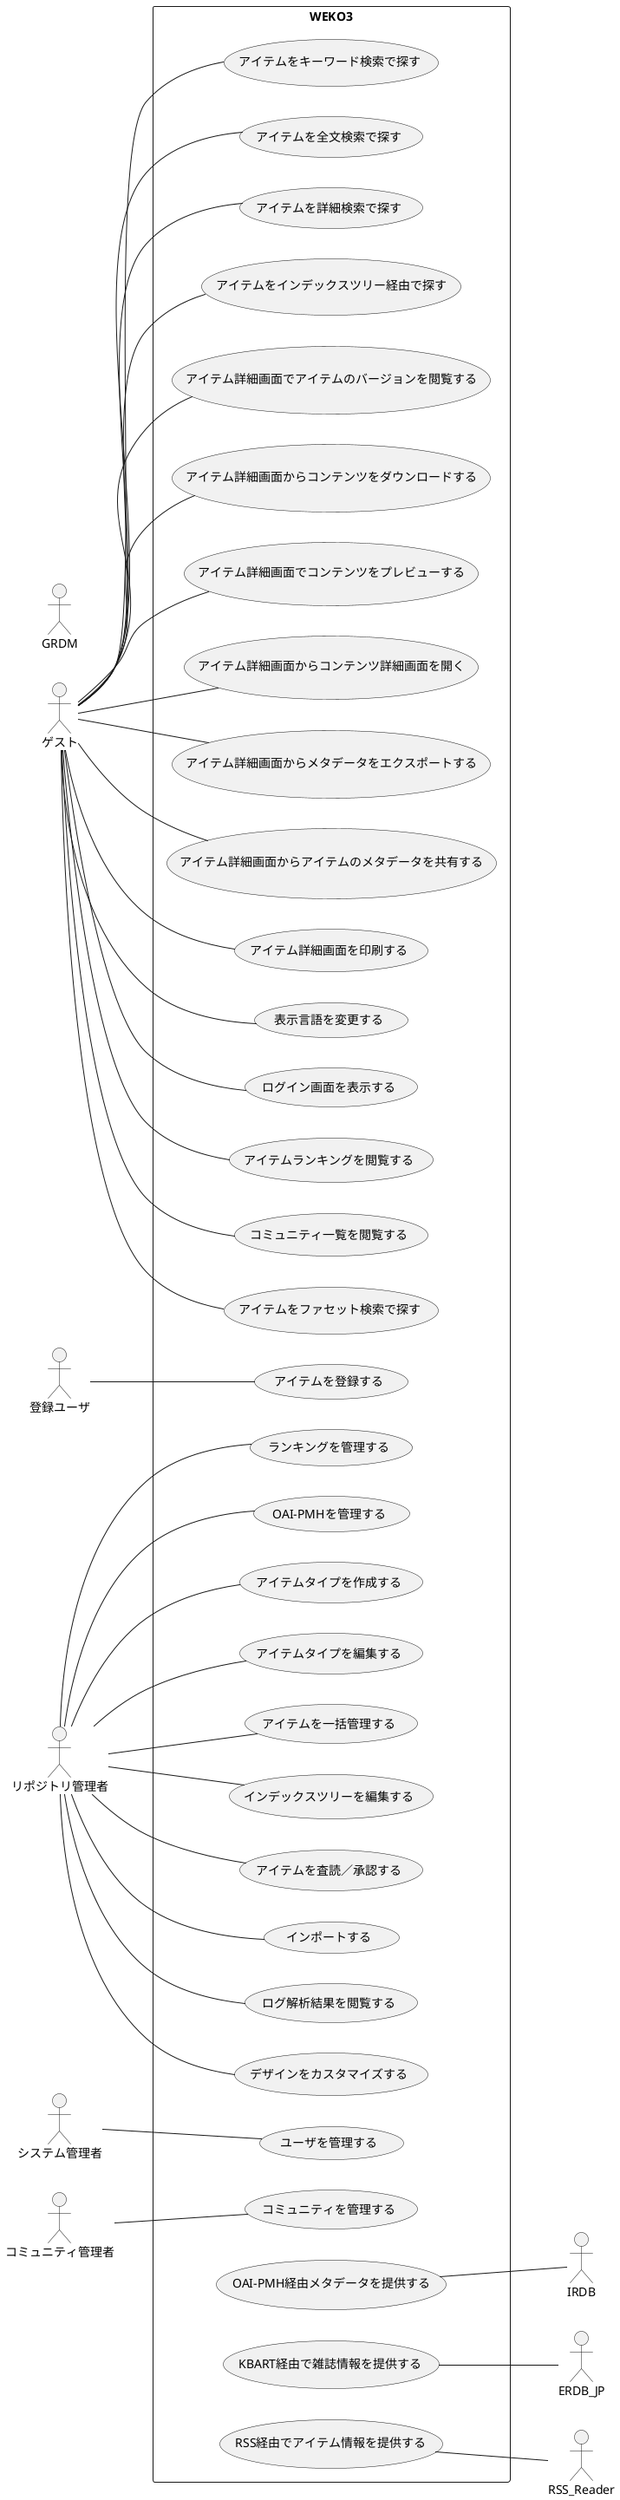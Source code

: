 @startuml
' http://plantuml.com/
' https://marketplace.visualstudio.com/items?itemName=jebbs.plantuml


'title ユースケース図

left to right direction
skinparam packageStyle rectangle

actor GUEST as "ゲスト"
' 教員
actor 登録ユーザ
' 図書館員,モデレータ
actor リポジトリ管理者
actor システム管理者
' 外部システム
actor IRDB 
actor ERDB_JP
actor RSS_Reader
actor GRDM

' WEKO3
actor コミュニティ管理者

rectangle WEKO3 {

' ゲスト
usecase UC_GUEST_0010 as "アイテムをキーワード検索で探す"
usecase UC_GUEST_0020 as "アイテムを全文検索で探す"
usecase UC_GUEST_0030 as "アイテムを詳細検索で探す"
usecase UC_GUEST_0040 as "アイテムをインデックスツリー経由で探す"
usecase UC_GUEST_0050 as "アイテム詳細画面を閲覧する"
usecase UC_GUEST_0050 as "アイテム詳細画面でアイテムの利用統計を閲覧する"
usecase UC_GUEST_0050 as "アイテム詳細画面でアイテムのバージョンを閲覧する"
usecase UC_GUEST_0060 as "アイテム詳細画面からコンテンツをダウンロードする"
usecase UC_GUEST_0070 as "アイテム詳細画面でコンテンツをプレビューする"
usecase UC_GUEST_0080 as "アイテム詳細画面からコンテンツ詳細画面を開く"
usecase UC_GUEST_0090 as "アイテム詳細画面からメタデータをエクスポートする"
usecase UC_GUEST_0100 as "アイテム詳細画面からアイテムのメタデータを共有する"
usecase UC_GUEST_0110 as "アイテム詳細画面を印刷する"
usecase UC_GUEST_0120 as "表示言語を変更する"
usecase UC_GUEST_0121 as "ログイン画面を表示する"
usecase UC_GUEST_0130 as "アイテムランキングを閲覧する"
usecase UC_GUEST_0140 as "コミュニティ一覧を閲覧する"
usecase UC_GUEST_0150 as "アイテムをファセット検索で探す"


GUEST -- UC_GUEST_0010
GUEST -- UC_GUEST_0020
GUEST -- UC_GUEST_0030
GUEST -- UC_GUEST_0040
GUEST -- UC_GUEST_0050
GUEST -- UC_GUEST_0060
GUEST -- UC_GUEST_0070
GUEST -- UC_GUEST_0080
GUEST -- UC_GUEST_0090
GUEST -- UC_GUEST_0100
GUEST -- UC_GUEST_0110
GUEST -- UC_GUEST_0120
GUEST -- UC_GUEST_0121
GUEST -- UC_GUEST_0130
GUEST -- UC_GUEST_0140
GUEST -- UC_GUEST_0150


' 登録ユーザ
登録ユーザ -- (アイテムを登録する)

' リポジトリ管理者
リポジトリ管理者 -- (アイテムタイプを作成する)
リポジトリ管理者 -- (アイテムタイプを編集する)
リポジトリ管理者 -- (アイテムを一括管理する)
リポジトリ管理者 -- (インデックスツリーを編集する)
リポジトリ管理者 -- (アイテムを査読／承認する)
リポジトリ管理者 -- (インポートする)
リポジトリ管理者 -- (ログ解析結果を閲覧する)
リポジトリ管理者 -- (デザインをカスタマイズする)
リポジトリ管理者 -- (ランキングを管理する)
リポジトリ管理者 -- (OAI-PMHを管理する)

' コミュニティ管理者
コミュニティ管理者 -- (コミュニティを管理する)

' システム管理者
システム管理者  -- (ユーザを管理する)

' 外部システム連携
(OAI-PMH経由メタデータを提供する) -- IRDB
(KBART経由で雑誌情報を提供する) -- ERDB_JP
(RSS経由でアイテム情報を提供する) --  RSS_Reader

}
@enduml